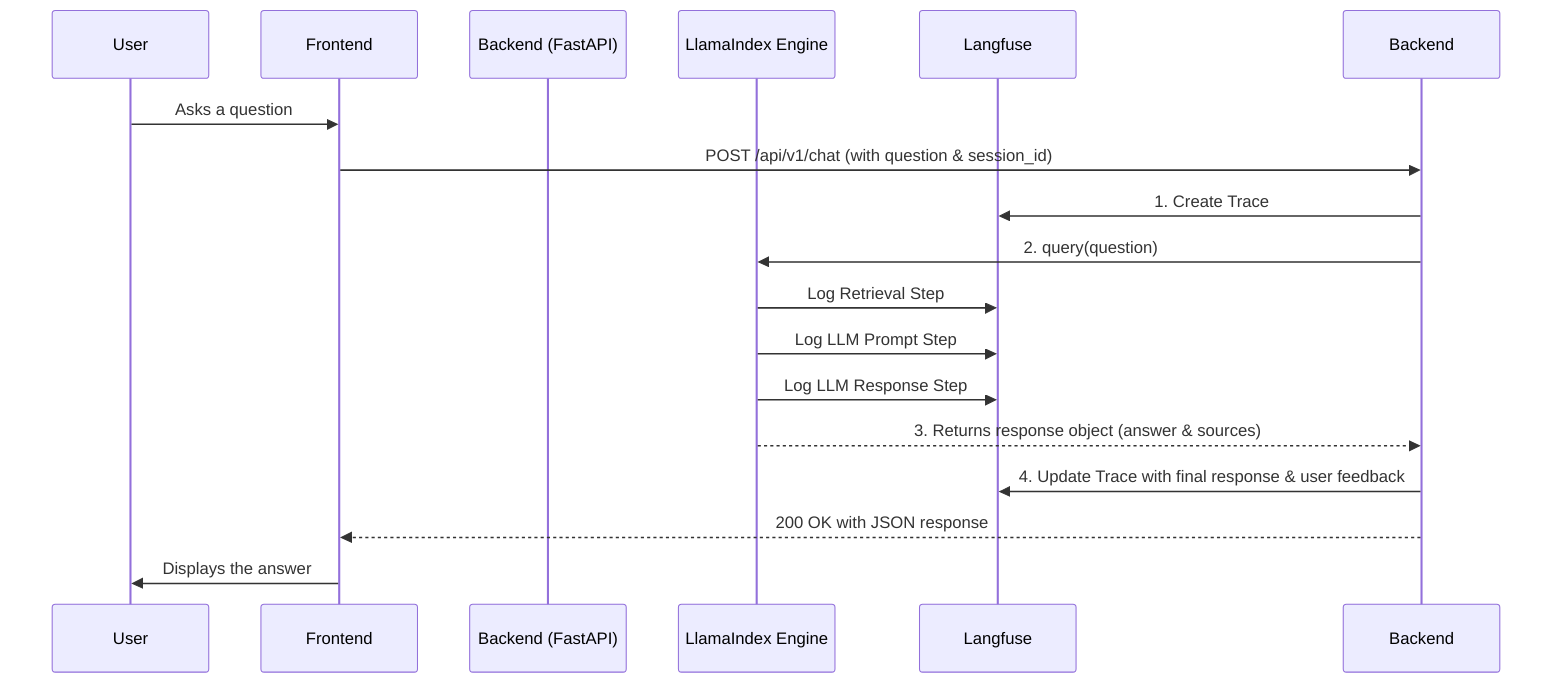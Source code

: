 sequenceDiagram
    participant User
    participant Frontend
    participant Backend (FastAPI)
    participant LlamaIndex Engine
    participant Langfuse

    User->>Frontend: Asks a question
    Frontend->>Backend: POST /api/v1/chat (with question & session_id)
    
    Backend->>Langfuse: 1. Create Trace
    
    Backend->>LlamaIndex Engine: 2. query(question)
    LlamaIndex Engine->>Langfuse: Log Retrieval Step
    LlamaIndex Engine->>Langfuse: Log LLM Prompt Step
    LlamaIndex Engine->>Langfuse: Log LLM Response Step
    LlamaIndex Engine-->>Backend: 3. Returns response object (answer & sources)
    
    Backend->>Langfuse: 4. Update Trace with final response & user feedback
    
    Backend-->>Frontend: 200 OK with JSON response
    Frontend->>User: Displays the answer